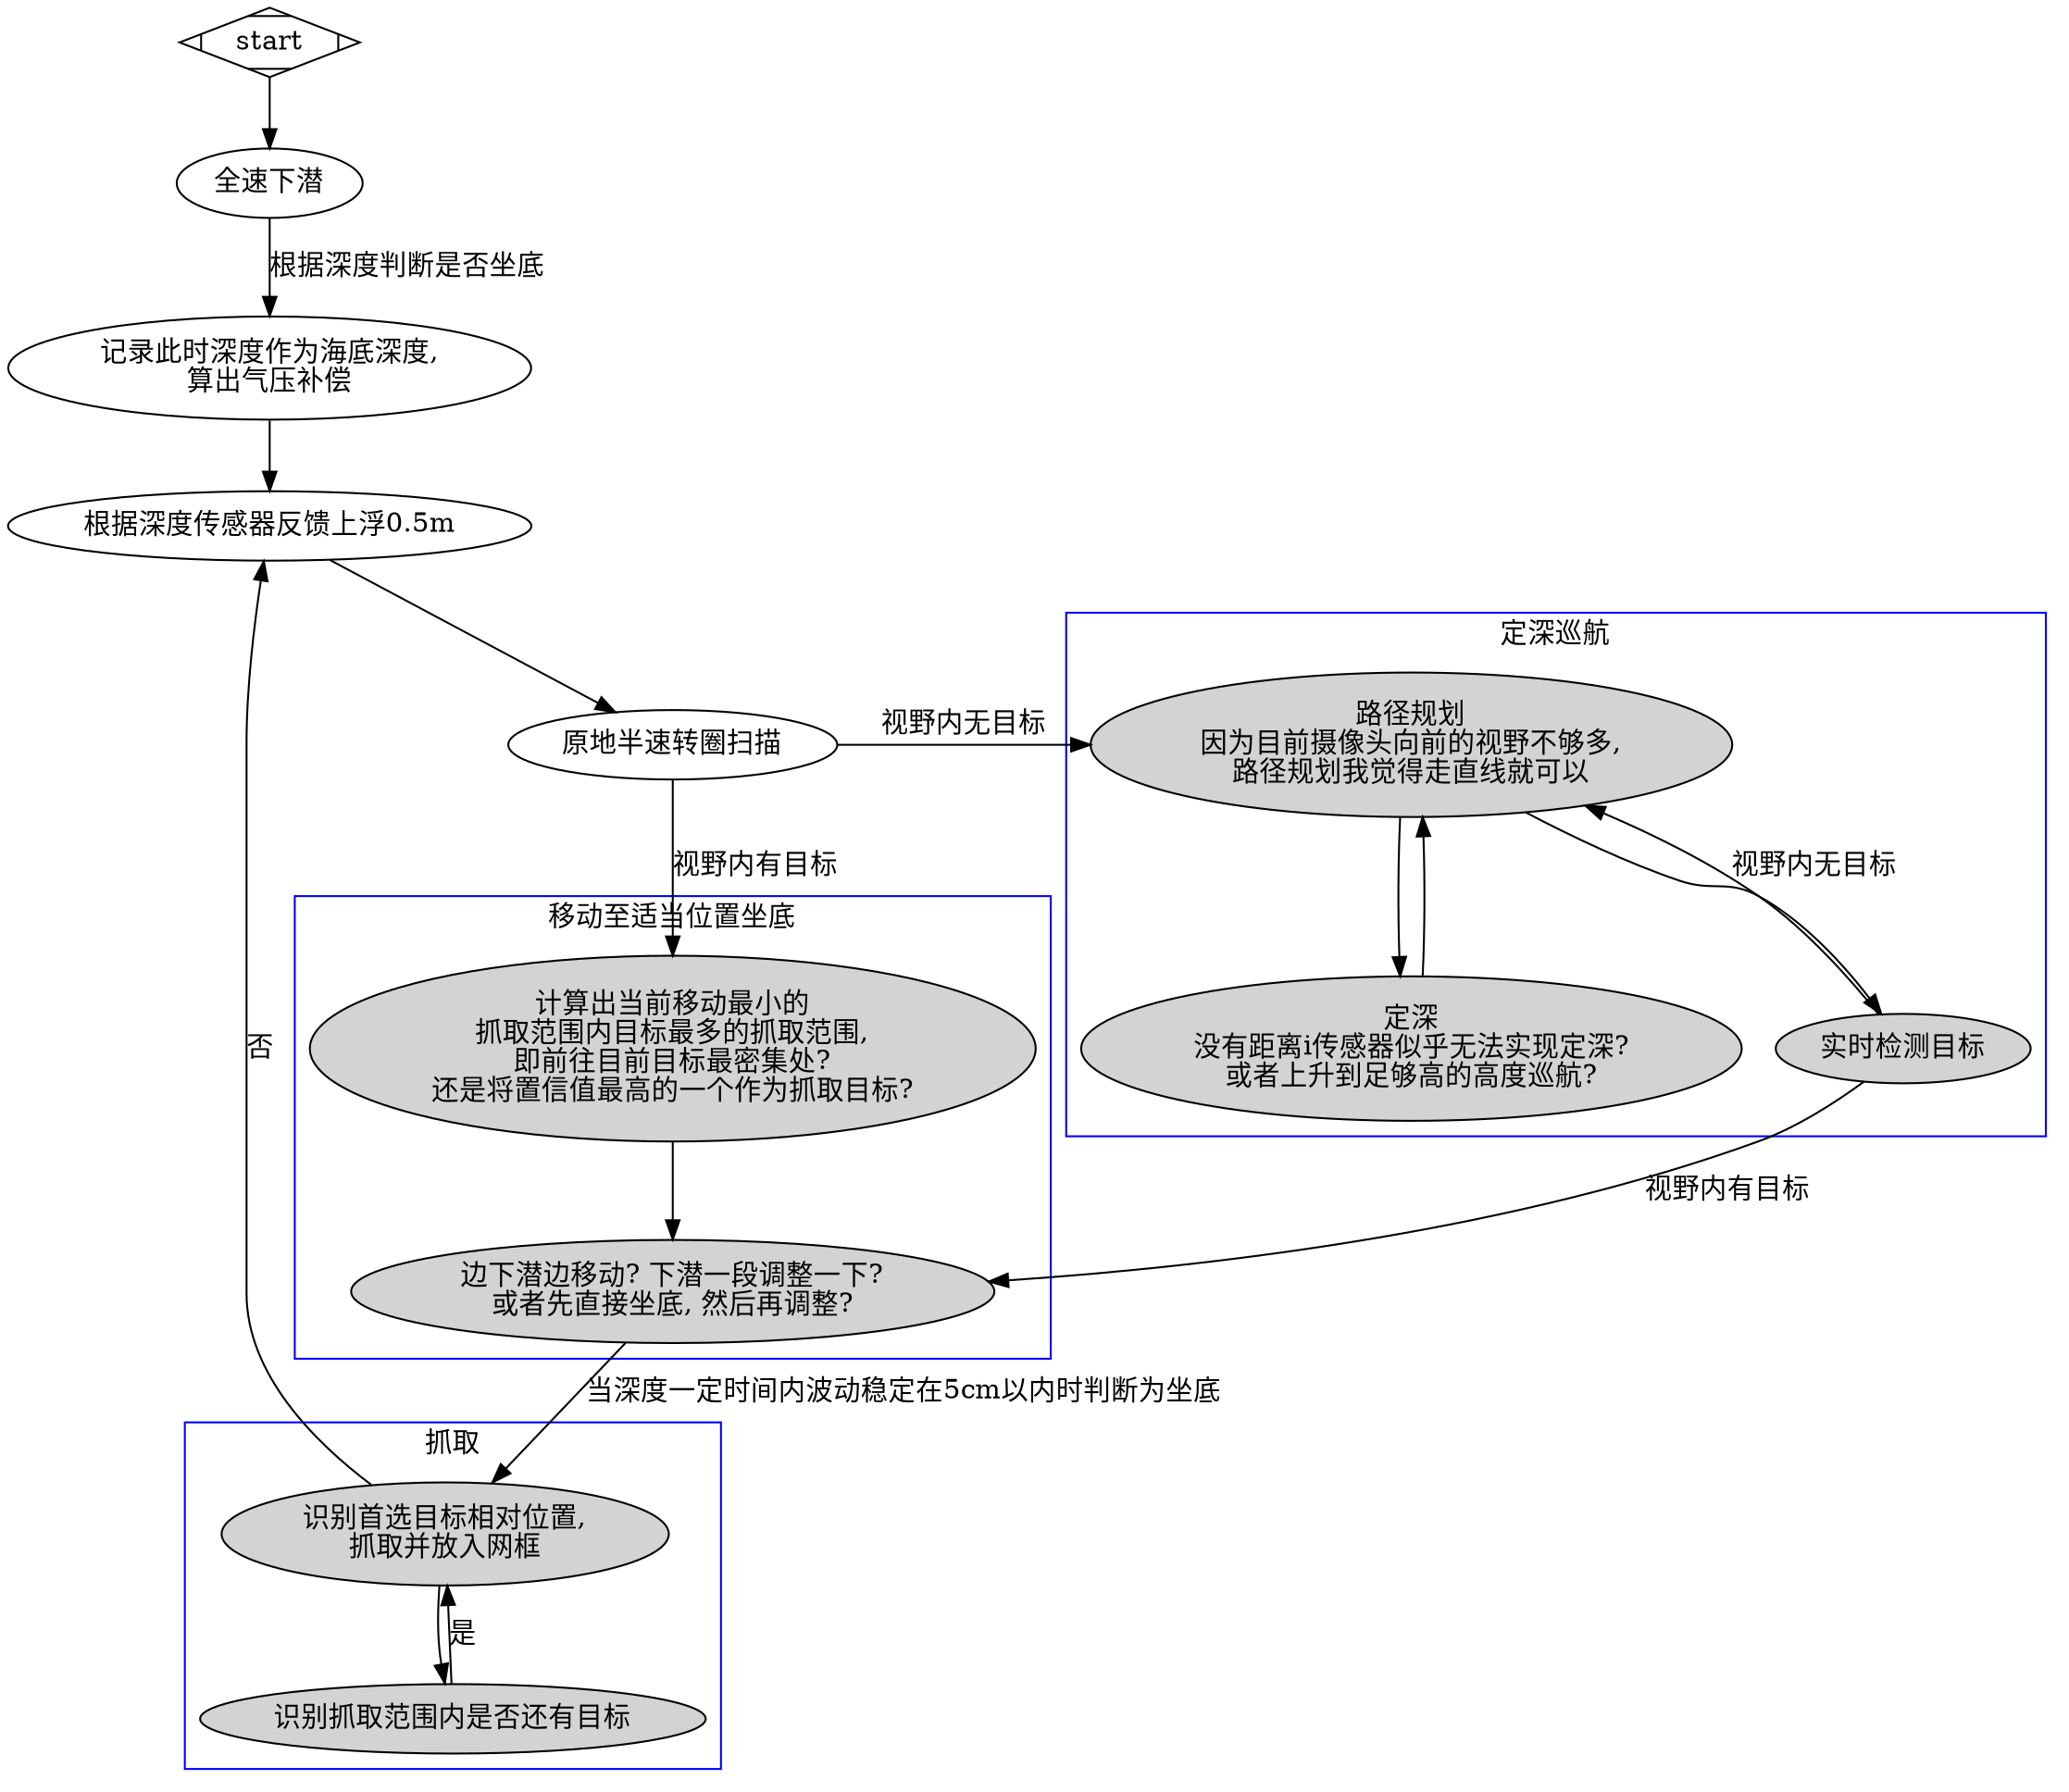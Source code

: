 digraph G {

  subgraph cluster_0 {
    node [style=filled;]
    a[label="边下潜边移动? 下潜一段调整一下?\n或者先直接坐底, 然后再调整?"]
    b[label="计算出当前移动最小的\n抓取范围内目标最多的抓取范围,\n即前往目前目标最密集处?\n还是将置信值最高的一个作为抓取目标?"]
    b -> a
    label = "移动至适当位置坐底";
    color=blue
  }
  k -> b[label="视野内有目标"]
  subgraph cluster_1 {
    node [style=filled]
    c[label="路径规划\n因为目前摄像头向前的视野不够多,\n路径规划我觉得走直线就可以"]
    d[label="定深\n没有距离i传感器似乎无法实现定深?\n或者上升到足够高的高度巡航?"]
    c -> d
    d -> c
    l[label="实时检测目标"]
    l -> c[label="视野内无目标"]
    c -> l
    l -> a[label="视野内有目标"]
    label = "定深巡航";
    color=blue
  }
  subgraph cluster_2 {
    node [style=filled];
    a -> e[label="当深度一定时间内波动稳定在5cm以内时判断为坐底"]
    f -> e[label="是"]
    e[label="识别首选目标相对位置,\n抓取并放入网框"]
    f[label="识别抓取范围内是否还有目标"]
    e-> f
    label = "抓取";
    color=blue
  }
  start -> g
  g[label="全速下潜"]
  g -> h[label="根据深度判断是否坐底"]
  h[label="记录此时深度作为海底深度,\n算出气压补偿"]
  h -> i
  e -> i[label="否"]
  i[label="根据深度传感器反馈上浮0.5m"]

  i -> k
  k[label="原地半速转圈扫描"]
  k -> c[label="视野内无目标"]

  start [shape=Mdiamond];
}